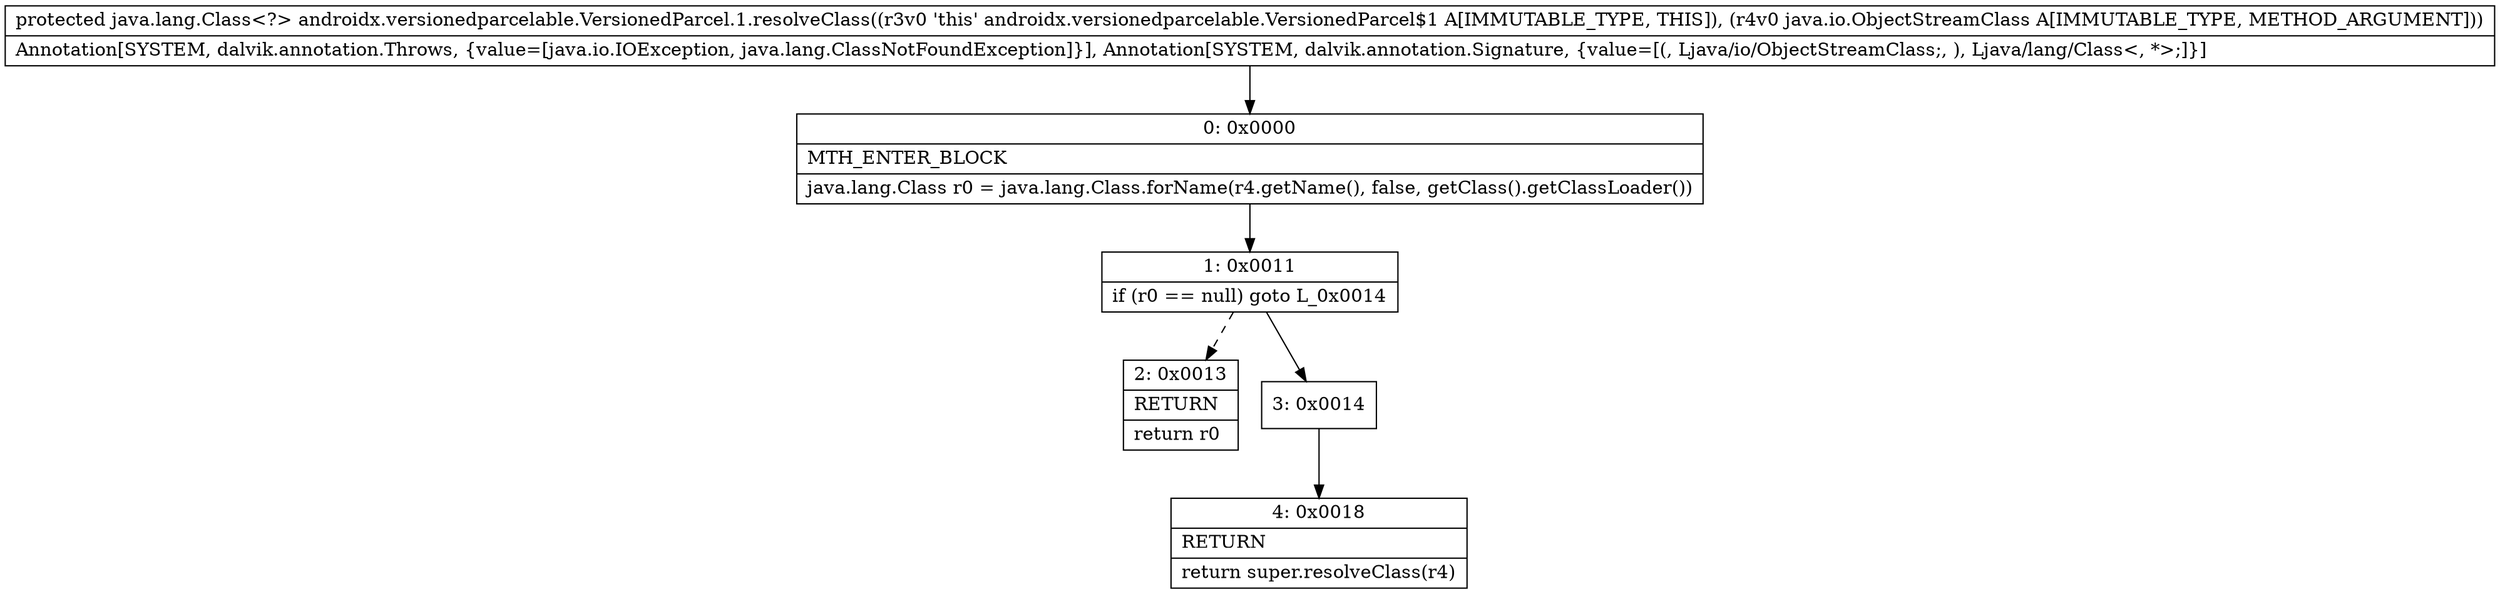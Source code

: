 digraph "CFG forandroidx.versionedparcelable.VersionedParcel.1.resolveClass(Ljava\/io\/ObjectStreamClass;)Ljava\/lang\/Class;" {
Node_0 [shape=record,label="{0\:\ 0x0000|MTH_ENTER_BLOCK\l|java.lang.Class r0 = java.lang.Class.forName(r4.getName(), false, getClass().getClassLoader())\l}"];
Node_1 [shape=record,label="{1\:\ 0x0011|if (r0 == null) goto L_0x0014\l}"];
Node_2 [shape=record,label="{2\:\ 0x0013|RETURN\l|return r0\l}"];
Node_3 [shape=record,label="{3\:\ 0x0014}"];
Node_4 [shape=record,label="{4\:\ 0x0018|RETURN\l|return super.resolveClass(r4)\l}"];
MethodNode[shape=record,label="{protected java.lang.Class\<?\> androidx.versionedparcelable.VersionedParcel.1.resolveClass((r3v0 'this' androidx.versionedparcelable.VersionedParcel$1 A[IMMUTABLE_TYPE, THIS]), (r4v0 java.io.ObjectStreamClass A[IMMUTABLE_TYPE, METHOD_ARGUMENT]))  | Annotation[SYSTEM, dalvik.annotation.Throws, \{value=[java.io.IOException, java.lang.ClassNotFoundException]\}], Annotation[SYSTEM, dalvik.annotation.Signature, \{value=[(, Ljava\/io\/ObjectStreamClass;, ), Ljava\/lang\/Class\<, *\>;]\}]\l}"];
MethodNode -> Node_0;
Node_0 -> Node_1;
Node_1 -> Node_2[style=dashed];
Node_1 -> Node_3;
Node_3 -> Node_4;
}

